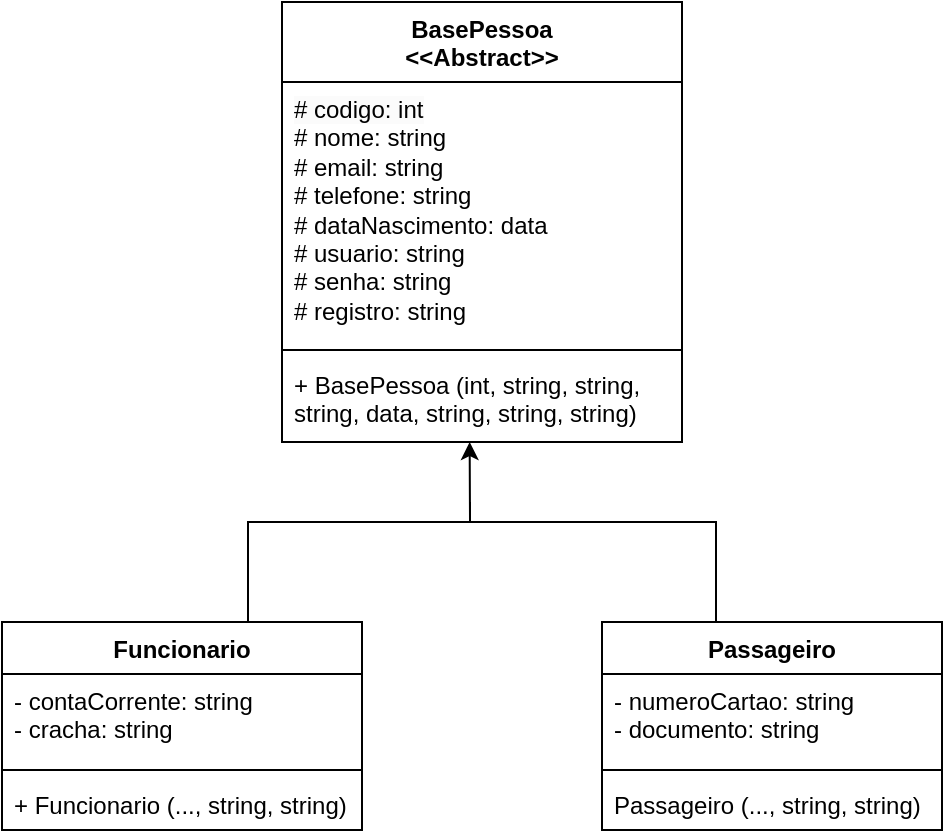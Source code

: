 <mxfile version="21.7.1" type="github">
  <diagram name="Página-1" id="UXwQX8fIZrax3N1gDrab">
    <mxGraphModel dx="926" dy="514" grid="1" gridSize="10" guides="1" tooltips="1" connect="1" arrows="1" fold="1" page="1" pageScale="1" pageWidth="827" pageHeight="1169" math="0" shadow="0">
      <root>
        <mxCell id="0" />
        <mxCell id="1" parent="0" />
        <mxCell id="1_XHkhCDCUuYmVbA0wQ1-9" value="BasePessoa&lt;br&gt;&amp;lt;&amp;lt;Abstract&amp;gt;&amp;gt;" style="swimlane;fontStyle=1;align=center;verticalAlign=top;childLayout=stackLayout;horizontal=1;startSize=40;horizontalStack=0;resizeParent=1;resizeParentMax=0;resizeLast=0;collapsible=1;marginBottom=0;whiteSpace=wrap;html=1;" vertex="1" parent="1">
          <mxGeometry x="320" y="40" width="200" height="220" as="geometry" />
        </mxCell>
        <mxCell id="1_XHkhCDCUuYmVbA0wQ1-10" value="&lt;span style=&quot;color: rgb(0, 0, 0); font-family: Helvetica; font-size: 12px; font-style: normal; font-variant-ligatures: normal; font-variant-caps: normal; font-weight: 400; letter-spacing: normal; orphans: 2; text-align: left; text-indent: 0px; text-transform: none; widows: 2; word-spacing: 0px; -webkit-text-stroke-width: 0px; background-color: rgb(251, 251, 251); text-decoration-thickness: initial; text-decoration-style: initial; text-decoration-color: initial; float: none; display: inline !important;&quot;&gt;# codigo: int&lt;br&gt;&lt;/span&gt;# nome: string&lt;br&gt;# email: string&lt;br&gt;# telefone: string&lt;br&gt;# dataNascimento: data&lt;br&gt;# usuario: string&lt;br&gt;# senha: string&lt;br&gt;# registro: string" style="text;strokeColor=none;fillColor=none;align=left;verticalAlign=top;spacingLeft=4;spacingRight=4;overflow=hidden;rotatable=0;points=[[0,0.5],[1,0.5]];portConstraint=eastwest;whiteSpace=wrap;html=1;" vertex="1" parent="1_XHkhCDCUuYmVbA0wQ1-9">
          <mxGeometry y="40" width="200" height="130" as="geometry" />
        </mxCell>
        <mxCell id="1_XHkhCDCUuYmVbA0wQ1-11" value="" style="line;strokeWidth=1;fillColor=none;align=left;verticalAlign=middle;spacingTop=-1;spacingLeft=3;spacingRight=3;rotatable=0;labelPosition=right;points=[];portConstraint=eastwest;strokeColor=inherit;" vertex="1" parent="1_XHkhCDCUuYmVbA0wQ1-9">
          <mxGeometry y="170" width="200" height="8" as="geometry" />
        </mxCell>
        <mxCell id="1_XHkhCDCUuYmVbA0wQ1-12" value="+ BasePessoa (int, string, string, string, data, string, string, string)" style="text;strokeColor=none;fillColor=none;align=left;verticalAlign=top;spacingLeft=4;spacingRight=4;overflow=hidden;rotatable=0;points=[[0,0.5],[1,0.5]];portConstraint=eastwest;whiteSpace=wrap;html=1;" vertex="1" parent="1_XHkhCDCUuYmVbA0wQ1-9">
          <mxGeometry y="178" width="200" height="42" as="geometry" />
        </mxCell>
        <mxCell id="1_XHkhCDCUuYmVbA0wQ1-13" value="Funcionario" style="swimlane;fontStyle=1;align=center;verticalAlign=top;childLayout=stackLayout;horizontal=1;startSize=26;horizontalStack=0;resizeParent=1;resizeParentMax=0;resizeLast=0;collapsible=1;marginBottom=0;whiteSpace=wrap;html=1;" vertex="1" parent="1">
          <mxGeometry x="180" y="350" width="180" height="104" as="geometry" />
        </mxCell>
        <mxCell id="1_XHkhCDCUuYmVbA0wQ1-14" value="- contaCorrente: string&lt;br&gt;- cracha: string" style="text;strokeColor=none;fillColor=none;align=left;verticalAlign=top;spacingLeft=4;spacingRight=4;overflow=hidden;rotatable=0;points=[[0,0.5],[1,0.5]];portConstraint=eastwest;whiteSpace=wrap;html=1;" vertex="1" parent="1_XHkhCDCUuYmVbA0wQ1-13">
          <mxGeometry y="26" width="180" height="44" as="geometry" />
        </mxCell>
        <mxCell id="1_XHkhCDCUuYmVbA0wQ1-15" value="" style="line;strokeWidth=1;fillColor=none;align=left;verticalAlign=middle;spacingTop=-1;spacingLeft=3;spacingRight=3;rotatable=0;labelPosition=right;points=[];portConstraint=eastwest;strokeColor=inherit;" vertex="1" parent="1_XHkhCDCUuYmVbA0wQ1-13">
          <mxGeometry y="70" width="180" height="8" as="geometry" />
        </mxCell>
        <mxCell id="1_XHkhCDCUuYmVbA0wQ1-16" value="+ Funcionario (..., string, string)" style="text;strokeColor=none;fillColor=none;align=left;verticalAlign=top;spacingLeft=4;spacingRight=4;overflow=hidden;rotatable=0;points=[[0,0.5],[1,0.5]];portConstraint=eastwest;whiteSpace=wrap;html=1;" vertex="1" parent="1_XHkhCDCUuYmVbA0wQ1-13">
          <mxGeometry y="78" width="180" height="26" as="geometry" />
        </mxCell>
        <mxCell id="1_XHkhCDCUuYmVbA0wQ1-17" value="Passageiro" style="swimlane;fontStyle=1;align=center;verticalAlign=top;childLayout=stackLayout;horizontal=1;startSize=26;horizontalStack=0;resizeParent=1;resizeParentMax=0;resizeLast=0;collapsible=1;marginBottom=0;whiteSpace=wrap;html=1;" vertex="1" parent="1">
          <mxGeometry x="480" y="350" width="170" height="104" as="geometry" />
        </mxCell>
        <mxCell id="1_XHkhCDCUuYmVbA0wQ1-18" value="- numeroCartao: string&lt;br&gt;- documento: string" style="text;strokeColor=none;fillColor=none;align=left;verticalAlign=top;spacingLeft=4;spacingRight=4;overflow=hidden;rotatable=0;points=[[0,0.5],[1,0.5]];portConstraint=eastwest;whiteSpace=wrap;html=1;" vertex="1" parent="1_XHkhCDCUuYmVbA0wQ1-17">
          <mxGeometry y="26" width="170" height="44" as="geometry" />
        </mxCell>
        <mxCell id="1_XHkhCDCUuYmVbA0wQ1-19" value="" style="line;strokeWidth=1;fillColor=none;align=left;verticalAlign=middle;spacingTop=-1;spacingLeft=3;spacingRight=3;rotatable=0;labelPosition=right;points=[];portConstraint=eastwest;strokeColor=inherit;" vertex="1" parent="1_XHkhCDCUuYmVbA0wQ1-17">
          <mxGeometry y="70" width="170" height="8" as="geometry" />
        </mxCell>
        <mxCell id="1_XHkhCDCUuYmVbA0wQ1-20" value="Passageiro (..., string, string)" style="text;strokeColor=none;fillColor=none;align=left;verticalAlign=top;spacingLeft=4;spacingRight=4;overflow=hidden;rotatable=0;points=[[0,0.5],[1,0.5]];portConstraint=eastwest;whiteSpace=wrap;html=1;" vertex="1" parent="1_XHkhCDCUuYmVbA0wQ1-17">
          <mxGeometry y="78" width="170" height="26" as="geometry" />
        </mxCell>
        <mxCell id="1_XHkhCDCUuYmVbA0wQ1-82" value="" style="strokeWidth=1;html=1;shape=mxgraph.flowchart.annotation_1;align=left;pointerEvents=1;direction=south;" vertex="1" parent="1">
          <mxGeometry x="303" y="300" width="234" height="50" as="geometry" />
        </mxCell>
        <mxCell id="1_XHkhCDCUuYmVbA0wQ1-84" style="edgeStyle=orthogonalEdgeStyle;rounded=0;orthogonalLoop=1;jettySize=auto;html=1;" edge="1" parent="1">
          <mxGeometry relative="1" as="geometry">
            <mxPoint x="413.83" y="260" as="targetPoint" />
            <mxPoint x="414" y="290" as="sourcePoint" />
            <Array as="points">
              <mxPoint x="414" y="300" />
              <mxPoint x="414" y="300" />
            </Array>
          </mxGeometry>
        </mxCell>
      </root>
    </mxGraphModel>
  </diagram>
</mxfile>
